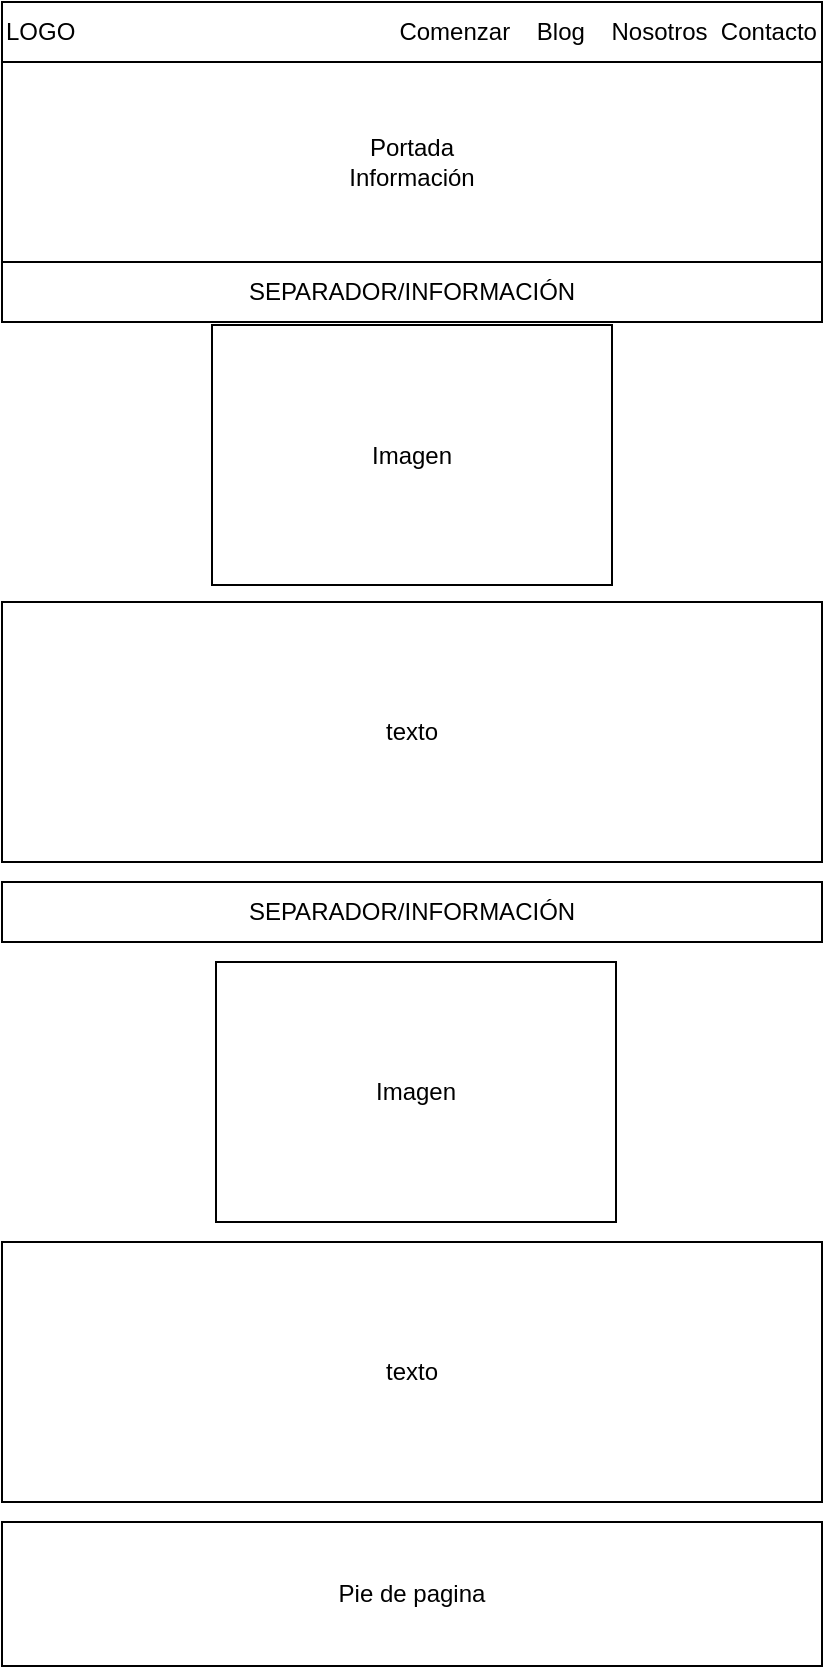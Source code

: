 <mxfile>
    <diagram id="Wv7jt6-sn4K07YVSv7_b" name="Page-1">
        <mxGraphModel dx="666" dy="610" grid="1" gridSize="10" guides="1" tooltips="1" connect="1" arrows="1" fold="1" page="1" pageScale="1" pageWidth="413" pageHeight="583" background="none" math="0" shadow="0">
            <root>
                <mxCell id="0"/>
                <mxCell id="1" parent="0"/>
                <mxCell id="Q9sEhAAmfFcPFmAfAIPp-1" value="LOGO&amp;nbsp; &amp;nbsp;&lt;span style=&quot;white-space: pre&quot;&gt;&#9;&lt;/span&gt;&lt;span style=&quot;white-space: pre&quot;&gt;&#9;&lt;/span&gt;&lt;span style=&quot;white-space: pre&quot;&gt;&#9;&lt;/span&gt;&lt;span style=&quot;white-space: pre&quot;&gt;&#9;&lt;/span&gt;&lt;span style=&quot;white-space: pre&quot;&gt;&#9;&lt;/span&gt;&lt;span style=&quot;white-space: pre&quot;&gt;&#9;&lt;/span&gt; &amp;nbsp; Comenzar&amp;nbsp; &amp;nbsp; Blog&amp;nbsp; &amp;nbsp; Nosotros&amp;nbsp; Contacto" style="rounded=0;whiteSpace=wrap;html=1;align=left;" parent="1" vertex="1">
                    <mxGeometry width="410" height="30" as="geometry"/>
                </mxCell>
                <mxCell id="Q9sEhAAmfFcPFmAfAIPp-2" value="Portada&lt;br&gt;Información" style="rounded=0;whiteSpace=wrap;html=1;" parent="1" vertex="1">
                    <mxGeometry y="30" width="410" height="100" as="geometry"/>
                </mxCell>
                <mxCell id="Q9sEhAAmfFcPFmAfAIPp-3" value="SEPARADOR/INFORMACIÓN" style="rounded=0;whiteSpace=wrap;html=1;" parent="1" vertex="1">
                    <mxGeometry y="130" width="410" height="30" as="geometry"/>
                </mxCell>
                <mxCell id="Q9sEhAAmfFcPFmAfAIPp-4" value="Imagen" style="rounded=0;whiteSpace=wrap;html=1;" parent="1" vertex="1">
                    <mxGeometry x="105" y="161.5" width="200" height="130" as="geometry"/>
                </mxCell>
                <mxCell id="Q9sEhAAmfFcPFmAfAIPp-5" value="SEPARADOR/INFORMACIÓN" style="rounded=0;whiteSpace=wrap;html=1;" parent="1" vertex="1">
                    <mxGeometry y="440" width="410" height="30" as="geometry"/>
                </mxCell>
                <mxCell id="Q9sEhAAmfFcPFmAfAIPp-8" value="Pie de pagina" style="rounded=0;whiteSpace=wrap;html=1;" parent="1" vertex="1">
                    <mxGeometry y="760" width="410" height="72" as="geometry"/>
                </mxCell>
                <mxCell id="3" value="texto" style="rounded=0;whiteSpace=wrap;html=1;" parent="1" vertex="1">
                    <mxGeometry y="300" width="410" height="130" as="geometry"/>
                </mxCell>
                <mxCell id="5" value="Imagen" style="rounded=0;whiteSpace=wrap;html=1;" parent="1" vertex="1">
                    <mxGeometry x="107" y="480" width="200" height="130" as="geometry"/>
                </mxCell>
                <mxCell id="7" value="texto" style="rounded=0;whiteSpace=wrap;html=1;" parent="1" vertex="1">
                    <mxGeometry y="620" width="410" height="130" as="geometry"/>
                </mxCell>
            </root>
        </mxGraphModel>
    </diagram>
</mxfile>